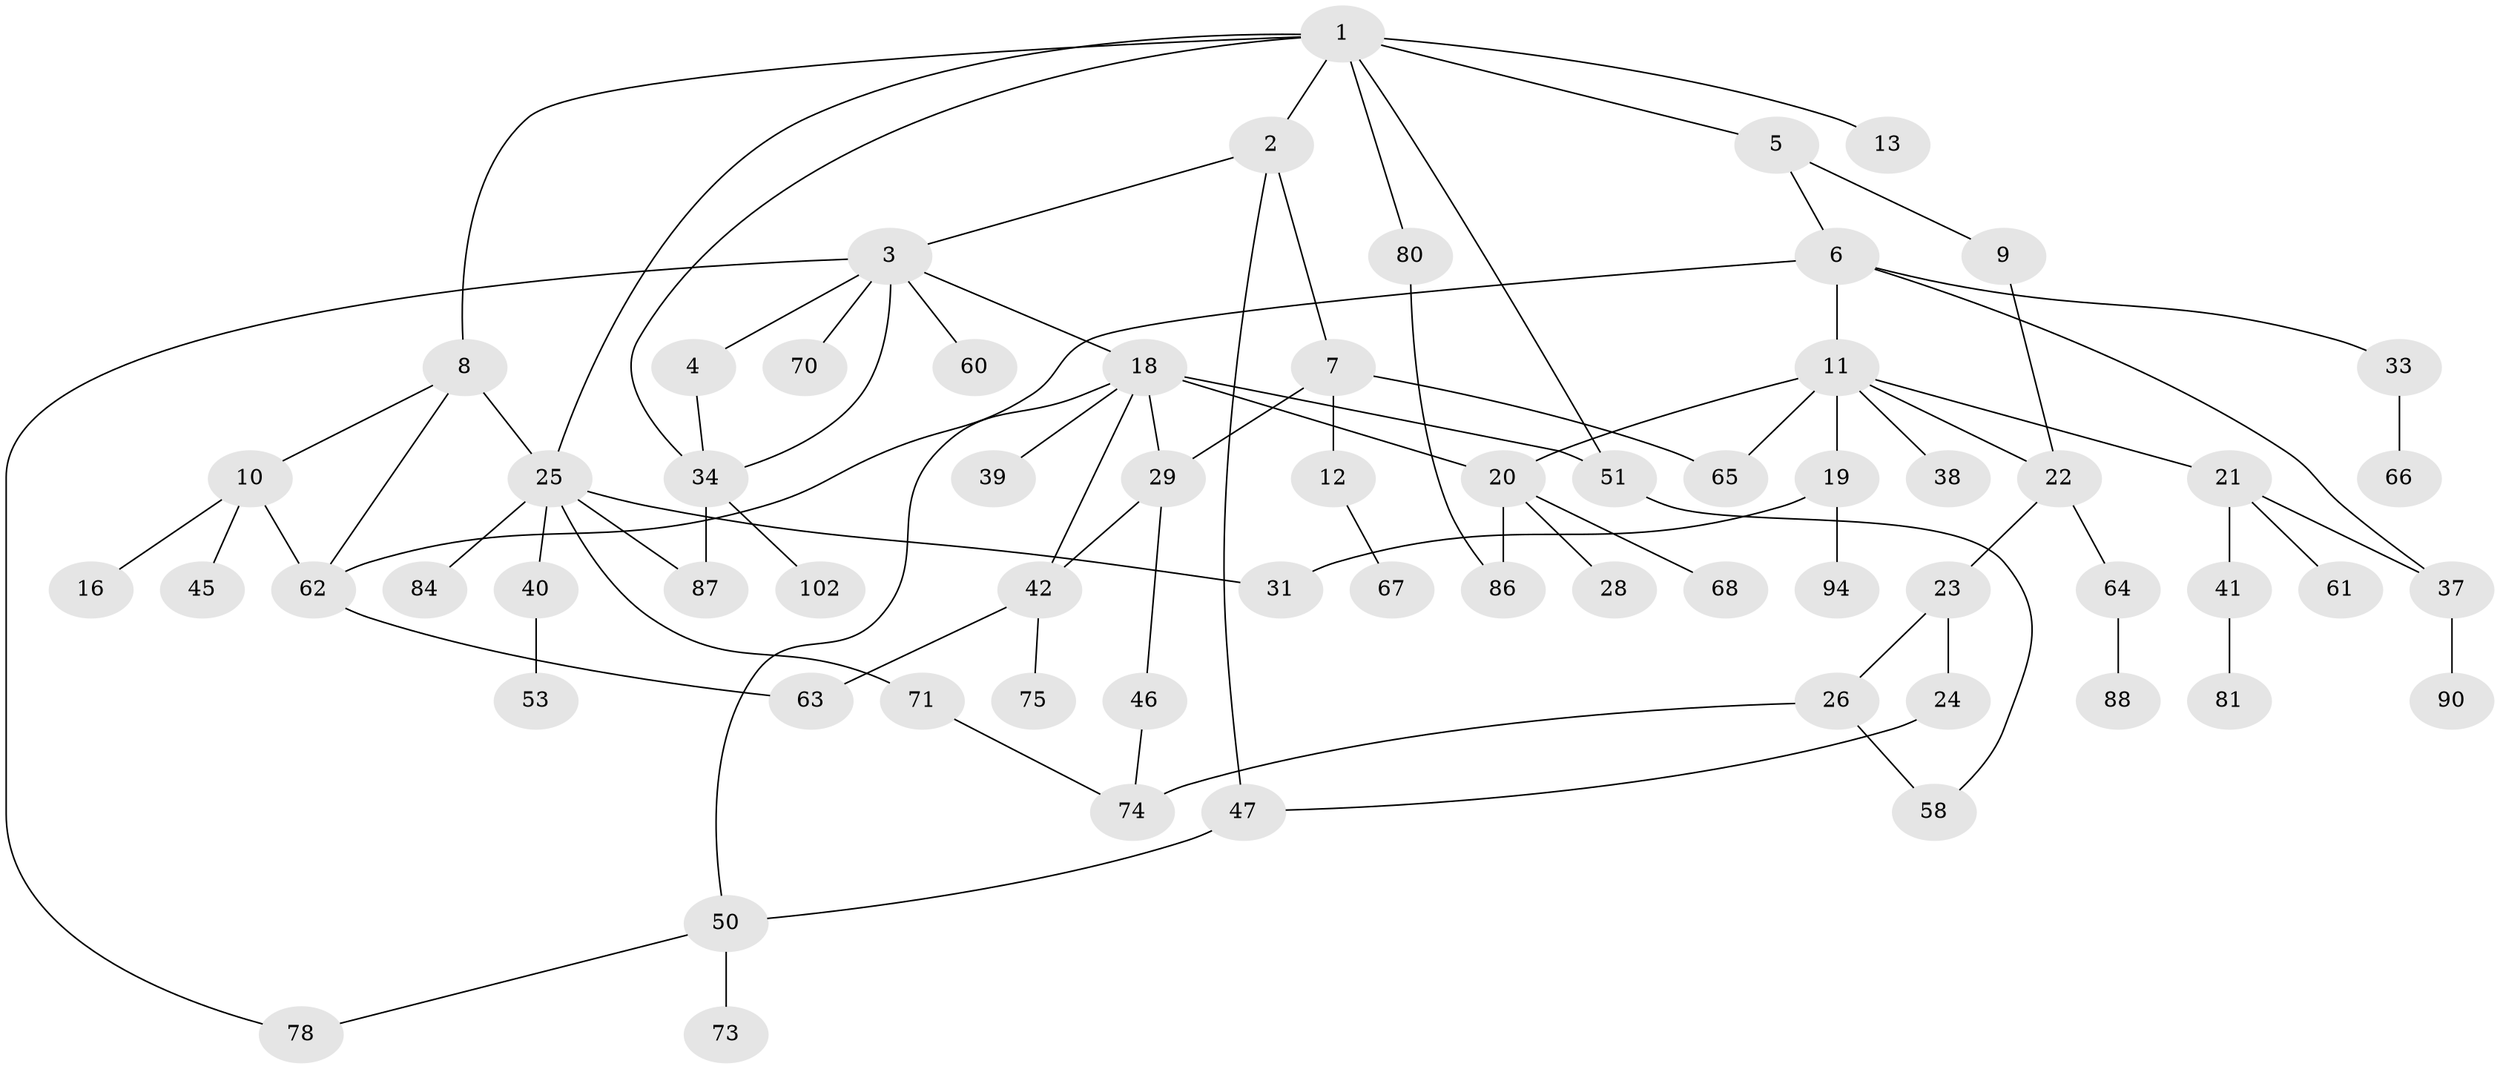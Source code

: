// original degree distribution, {8: 0.00980392156862745, 4: 0.13725490196078433, 7: 0.029411764705882353, 2: 0.3333333333333333, 3: 0.13725490196078433, 5: 0.029411764705882353, 1: 0.3137254901960784, 6: 0.00980392156862745}
// Generated by graph-tools (version 1.1) at 2025/41/03/06/25 10:41:26]
// undirected, 65 vertices, 86 edges
graph export_dot {
graph [start="1"]
  node [color=gray90,style=filled];
  1 [super="+83"];
  2 [super="+79"];
  3 [super="+98"];
  4;
  5;
  6 [super="+17"];
  7;
  8 [super="+56"];
  9 [super="+14"];
  10 [super="+15"];
  11 [super="+32"];
  12 [super="+57"];
  13;
  16;
  18 [super="+30"];
  19 [super="+36"];
  20 [super="+43"];
  21 [super="+35"];
  22;
  23 [super="+100"];
  24 [super="+44"];
  25 [super="+55"];
  26 [super="+27"];
  28;
  29 [super="+97"];
  31 [super="+48"];
  33;
  34 [super="+54"];
  37 [super="+52"];
  38;
  39;
  40;
  41 [super="+69"];
  42 [super="+49"];
  45;
  46;
  47 [super="+76"];
  50 [super="+59"];
  51 [super="+72"];
  53;
  58 [super="+85"];
  60;
  61;
  62;
  63;
  64;
  65 [super="+91"];
  66 [super="+77"];
  67;
  68 [super="+96"];
  70 [super="+99"];
  71 [super="+93"];
  73;
  74 [super="+82"];
  75;
  78 [super="+92"];
  80;
  81;
  84;
  86 [super="+101"];
  87 [super="+89"];
  88 [super="+95"];
  90;
  94;
  102;
  1 -- 2;
  1 -- 5;
  1 -- 8;
  1 -- 13;
  1 -- 80;
  1 -- 51;
  1 -- 25;
  1 -- 34;
  2 -- 3;
  2 -- 7;
  2 -- 47;
  3 -- 4;
  3 -- 18;
  3 -- 60;
  3 -- 70;
  3 -- 34;
  3 -- 78;
  4 -- 34;
  5 -- 6;
  5 -- 9;
  6 -- 11;
  6 -- 62;
  6 -- 33;
  6 -- 37;
  7 -- 12;
  7 -- 65;
  7 -- 29;
  8 -- 10;
  8 -- 25;
  8 -- 62;
  9 -- 22;
  10 -- 45;
  10 -- 62;
  10 -- 16;
  11 -- 19 [weight=2];
  11 -- 20;
  11 -- 21;
  11 -- 38;
  11 -- 22;
  11 -- 65;
  12 -- 67;
  18 -- 29;
  18 -- 39;
  18 -- 51;
  18 -- 20;
  18 -- 50;
  18 -- 42;
  19 -- 31;
  19 -- 94;
  20 -- 28;
  20 -- 68;
  20 -- 86;
  21 -- 41;
  21 -- 61;
  21 -- 37;
  22 -- 23;
  22 -- 64;
  23 -- 24;
  23 -- 26;
  24 -- 47;
  25 -- 40;
  25 -- 71;
  25 -- 84;
  25 -- 87;
  25 -- 31;
  26 -- 58;
  26 -- 74;
  29 -- 42;
  29 -- 46;
  33 -- 66;
  34 -- 102;
  34 -- 87;
  37 -- 90;
  40 -- 53;
  41 -- 81;
  42 -- 75;
  42 -- 63;
  46 -- 74;
  47 -- 50;
  50 -- 73;
  50 -- 78;
  51 -- 58;
  62 -- 63;
  64 -- 88;
  71 -- 74;
  80 -- 86;
}
